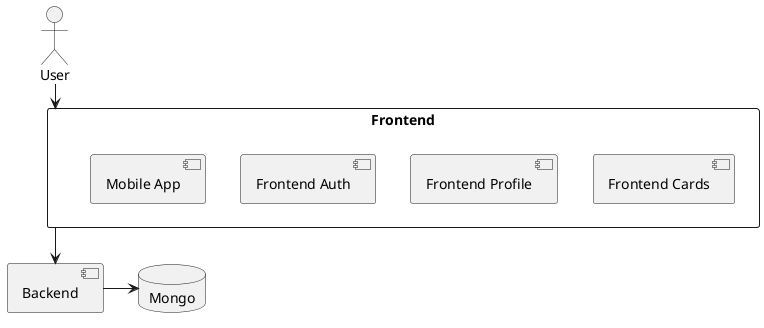 @startuml
skinparam linestyle ortho

actor User as user
database Mongo as mongo
rectangle Frontend {
    component "Frontend Cards" as front_cards
    component "Frontend Profile" as front_profile
    component "Frontend Auth" as front_auth
    component "Mobile App" as front_mobile

    front_cards -[hidden]left-> front_profile
}
component Backend as backend

user --> Frontend
Frontend --> backend
backend -right-> mongo
@enduml
